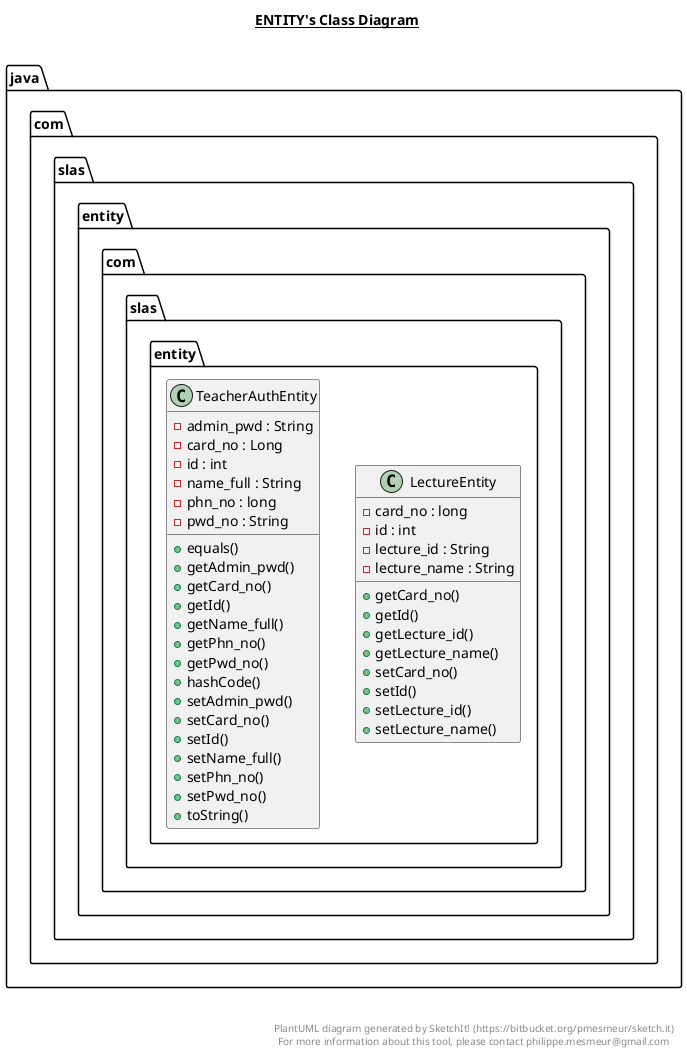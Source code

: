 @startuml

title __ENTITY's Class Diagram__\n

  namespace  java{
    namespace com.slas {
      namespace entity {
        class com.slas.entity.LectureEntity {
            - card_no : long
            - id : int
            - lecture_id : String
            - lecture_name : String
            + getCard_no()
            + getId()
            + getLecture_id()
            + getLecture_name()
            + setCard_no()
            + setId()
            + setLecture_id()
            + setLecture_name()
        }
        class com.slas.entity.TeacherAuthEntity {
                    - admin_pwd : String
                    - card_no : Long
                    - id : int
                    - name_full : String
                    - phn_no : long
                    - pwd_no : String
                    + equals()
                    + getAdmin_pwd()
                    + getCard_no()
                    + getId()
                    + getName_full()
                    + getPhn_no()
                    + getPwd_no()
                    + hashCode()
                    + setAdmin_pwd()
                    + setCard_no()
                    + setId()
                    + setName_full()
                    + setPhn_no()
                    + setPwd_no()
                    + toString()
                }
      }
    }
  }



  



right footer


PlantUML diagram generated by SketchIt! (https://bitbucket.org/pmesmeur/sketch.it)
For more information about this tool, please contact philippe.mesmeur@gmail.com
endfooter

@enduml
